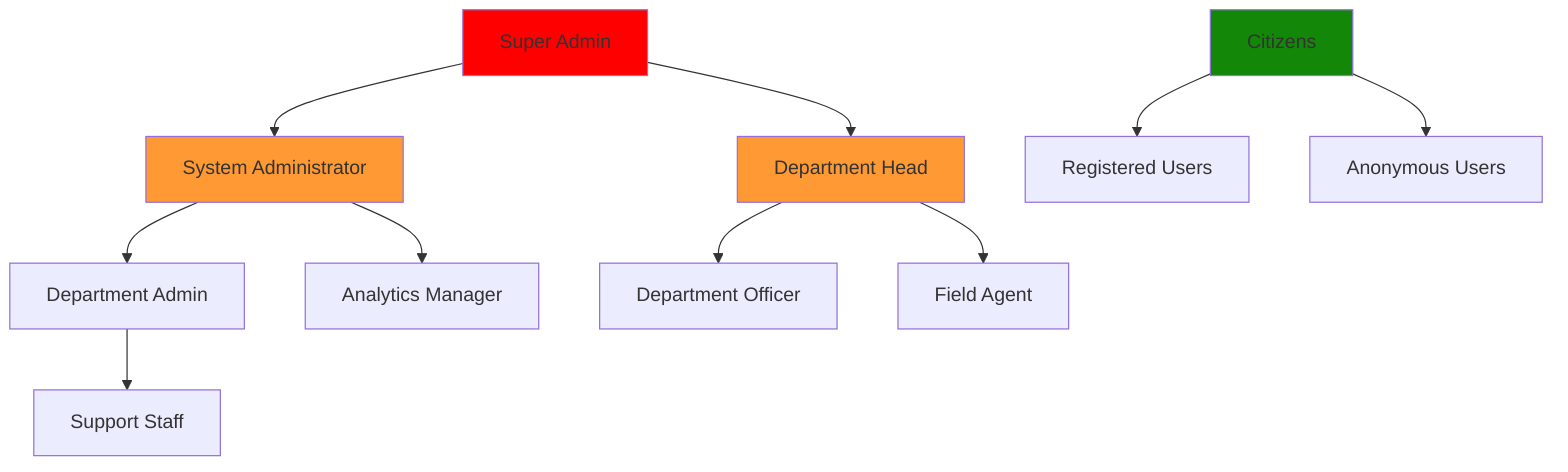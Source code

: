 graph TD
    A[Super Admin] --> B[System Administrator]
    A --> C[Department Head]
    
    B --> D[Department Admin]
    B --> E[Analytics Manager]
    
    C --> F[Department Officer]
    C --> G[Field Agent]
    
    D --> H[Support Staff]
    
    I[Citizens] --> J[Registered Users]
    I --> K[Anonymous Users]
    
    style A fill:#ff0000
    style B fill:#ff9933
    style C fill:#ff9933
    style I fill:#138808